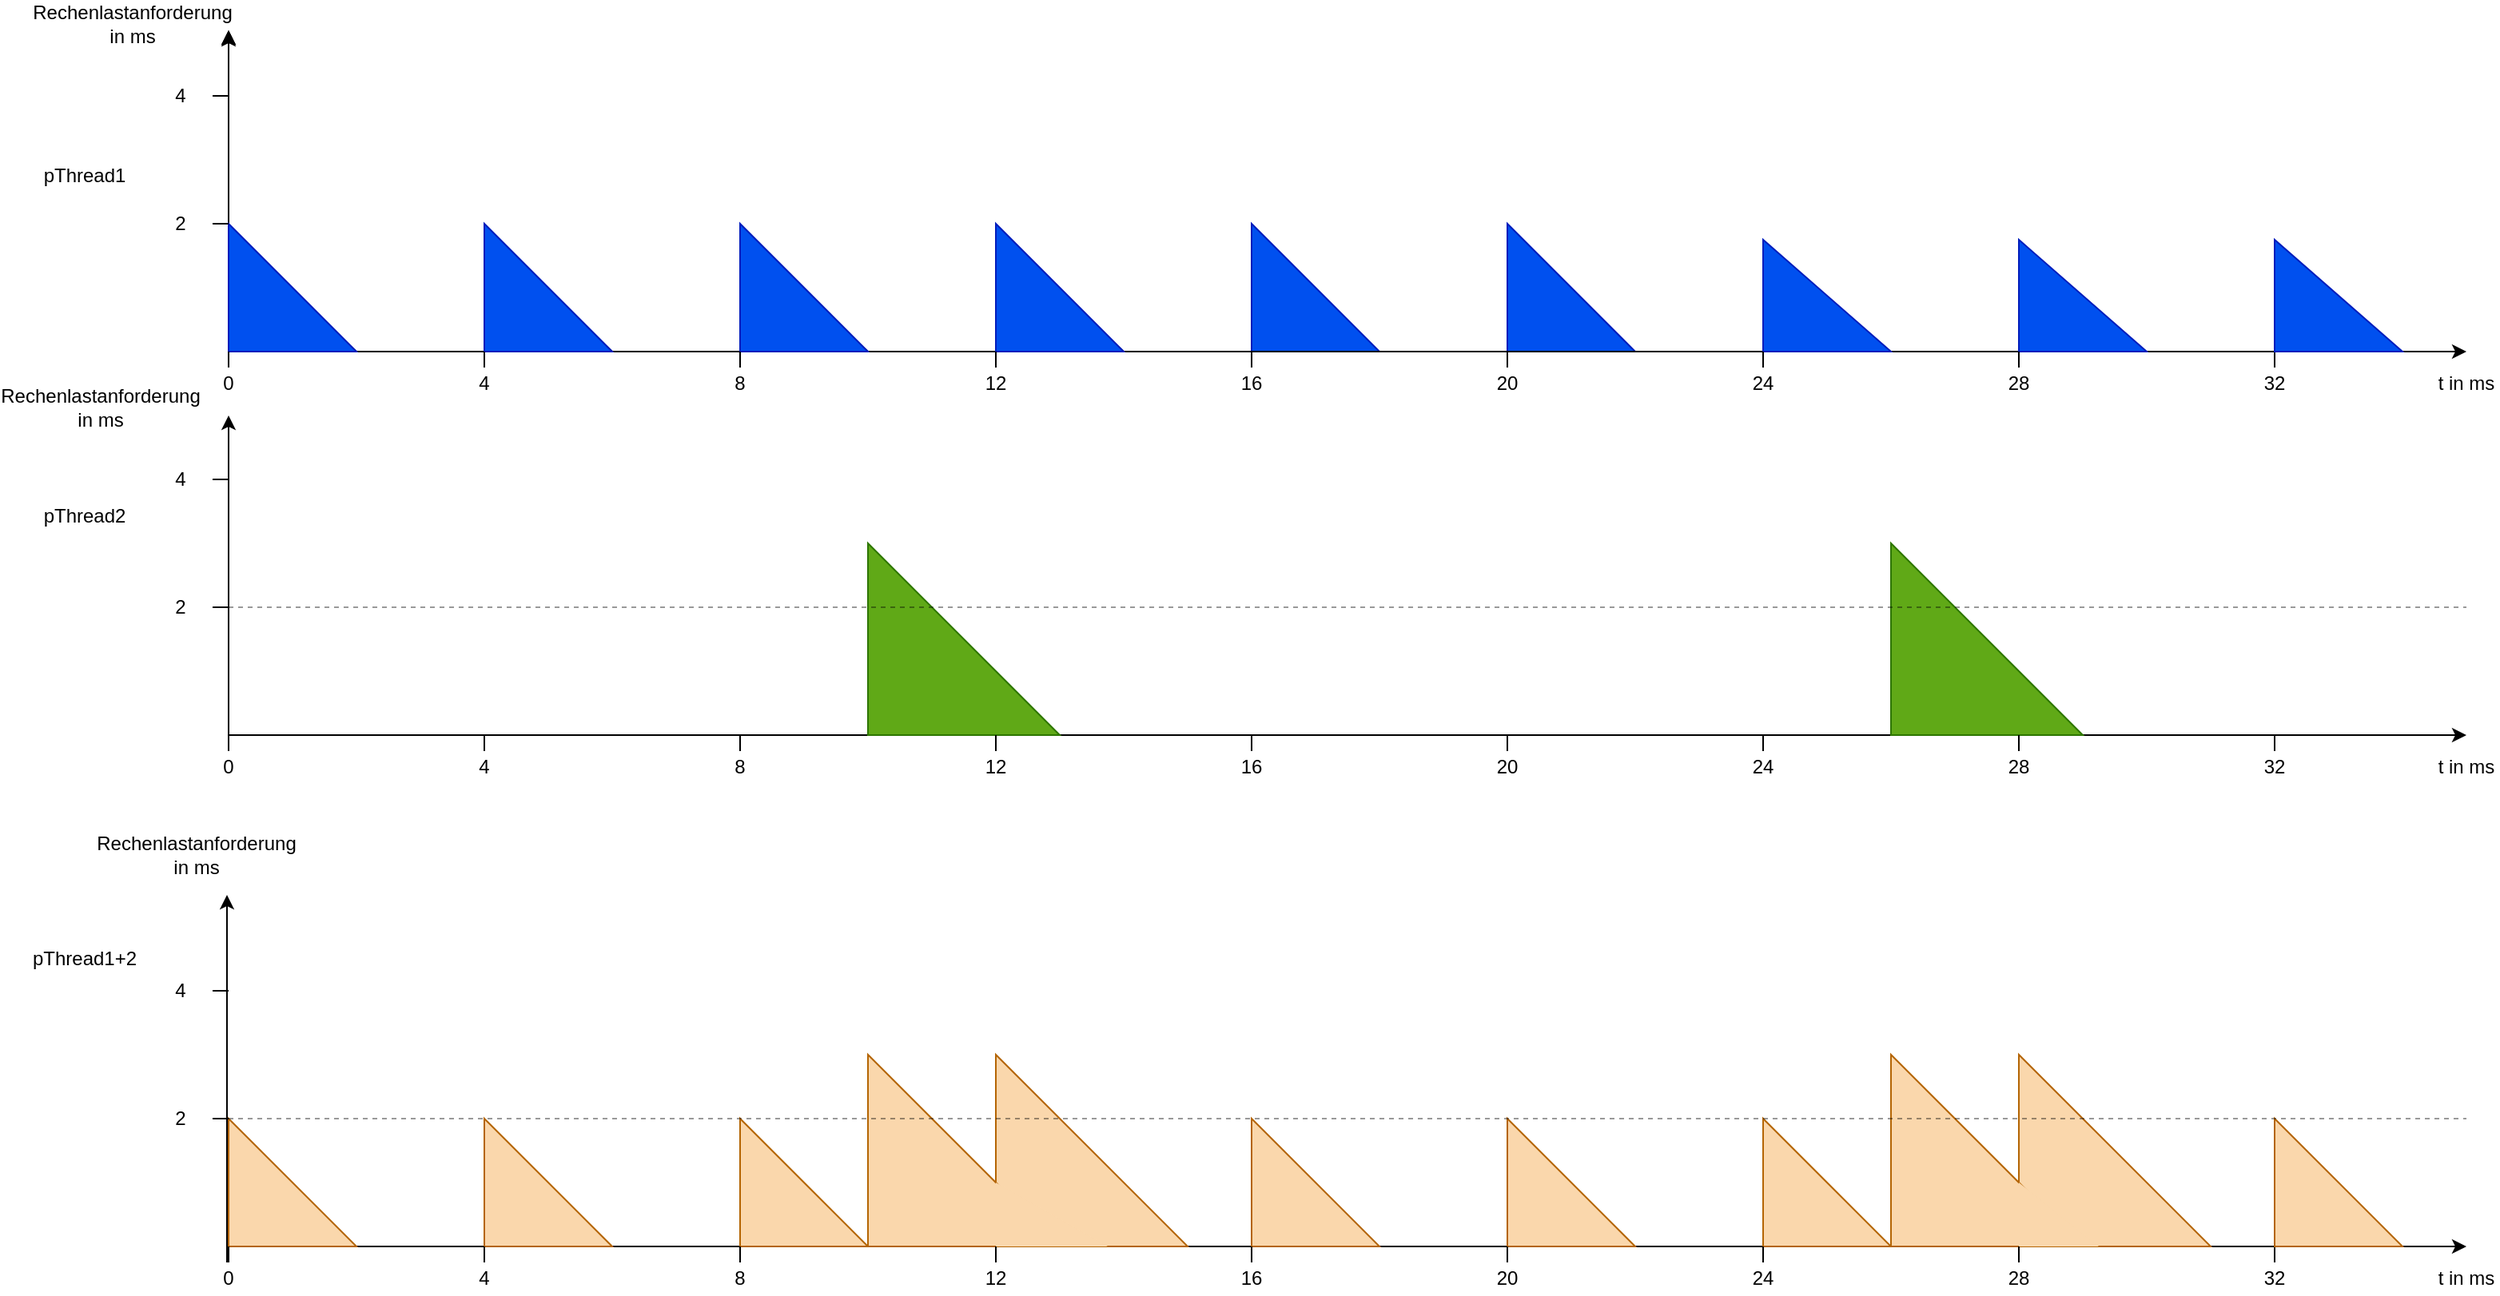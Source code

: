 <mxfile version="13.2.3" type="device"><diagram id="YKg0JrXDvyZFIdth-BOK" name="Page-1"><mxGraphModel dx="2426" dy="1354" grid="1" gridSize="10" guides="1" tooltips="1" connect="1" arrows="1" fold="1" page="1" pageScale="1" pageWidth="827" pageHeight="1169" math="0" shadow="0"><root><mxCell id="0"/><mxCell id="1" parent="0"/><mxCell id="84jDR5Pz_kctb_Nm5rHu-6" value="" style="endArrow=classic;html=1;" parent="1" edge="1"><mxGeometry width="50" height="50" relative="1" as="geometry"><mxPoint x="160" y="240" as="sourcePoint"/><mxPoint x="160" y="40" as="targetPoint"/></mxGeometry></mxCell><mxCell id="84jDR5Pz_kctb_Nm5rHu-12" value="" style="verticalLabelPosition=bottom;verticalAlign=top;html=1;shape=mxgraph.basic.orthogonal_triangle" parent="1" vertex="1"><mxGeometry x="160" y="170" width="80" height="70" as="geometry"/></mxCell><mxCell id="84jDR5Pz_kctb_Nm5rHu-14" value="" style="verticalLabelPosition=bottom;verticalAlign=top;html=1;shape=mxgraph.basic.orthogonal_triangle" parent="1" vertex="1"><mxGeometry x="320" y="170" width="80" height="70" as="geometry"/></mxCell><mxCell id="84jDR5Pz_kctb_Nm5rHu-15" value="" style="verticalLabelPosition=bottom;verticalAlign=top;html=1;shape=mxgraph.basic.orthogonal_triangle" parent="1" vertex="1"><mxGeometry x="480" y="170" width="80" height="70" as="geometry"/></mxCell><mxCell id="84jDR5Pz_kctb_Nm5rHu-16" value="" style="verticalLabelPosition=bottom;verticalAlign=top;html=1;shape=mxgraph.basic.orthogonal_triangle" parent="1" vertex="1"><mxGeometry x="640" y="170" width="80" height="70" as="geometry"/></mxCell><mxCell id="84jDR5Pz_kctb_Nm5rHu-17" value="" style="verticalLabelPosition=bottom;verticalAlign=top;html=1;shape=mxgraph.basic.orthogonal_triangle;fillColor=#0050ef;strokeColor=#001DBC;fontColor=#ffffff;" parent="1" vertex="1"><mxGeometry x="800" y="160" width="80" height="80" as="geometry"/></mxCell><mxCell id="84jDR5Pz_kctb_Nm5rHu-18" value="" style="verticalLabelPosition=bottom;verticalAlign=top;html=1;shape=mxgraph.basic.orthogonal_triangle;fillColor=#0050ef;strokeColor=#001DBC;fontColor=#ffffff;" parent="1" vertex="1"><mxGeometry x="960" y="160" width="80" height="80" as="geometry"/></mxCell><mxCell id="84jDR5Pz_kctb_Nm5rHu-20" value="" style="endArrow=classic;html=1;" parent="1" edge="1"><mxGeometry width="50" height="50" relative="1" as="geometry"><mxPoint x="160" y="239" as="sourcePoint"/><mxPoint x="160" y="39" as="targetPoint"/></mxGeometry></mxCell><mxCell id="84jDR5Pz_kctb_Nm5rHu-22" value="" style="endArrow=classic;html=1;" parent="1" edge="1"><mxGeometry width="50" height="50" relative="1" as="geometry"><mxPoint x="160" y="239" as="sourcePoint"/><mxPoint x="160" y="39" as="targetPoint"/></mxGeometry></mxCell><mxCell id="84jDR5Pz_kctb_Nm5rHu-23" value="" style="verticalLabelPosition=bottom;verticalAlign=top;html=1;shape=mxgraph.basic.orthogonal_triangle" parent="1" vertex="1"><mxGeometry x="320" y="170" width="80" height="70" as="geometry"/></mxCell><mxCell id="84jDR5Pz_kctb_Nm5rHu-24" value="" style="endArrow=classic;html=1;exitX=0;exitY=1;exitDx=0;exitDy=0;exitPerimeter=0;" parent="1" edge="1" source="84jDR5Pz_kctb_Nm5rHu-27"><mxGeometry width="50" height="50" relative="1" as="geometry"><mxPoint x="80" y="240" as="sourcePoint"/><mxPoint x="1560" y="240" as="targetPoint"/></mxGeometry></mxCell><mxCell id="84jDR5Pz_kctb_Nm5rHu-25" value="" style="endArrow=classic;html=1;" parent="1" edge="1"><mxGeometry width="50" height="50" relative="1" as="geometry"><mxPoint x="160" y="239" as="sourcePoint"/><mxPoint x="160" y="39" as="targetPoint"/></mxGeometry></mxCell><mxCell id="84jDR5Pz_kctb_Nm5rHu-26" value="" style="verticalLabelPosition=bottom;verticalAlign=top;html=1;shape=mxgraph.basic.orthogonal_triangle;fillColor=#0050ef;strokeColor=#001DBC;fontColor=#ffffff;" parent="1" vertex="1"><mxGeometry x="320" y="160" width="80" height="80" as="geometry"/></mxCell><mxCell id="84jDR5Pz_kctb_Nm5rHu-27" value="" style="verticalLabelPosition=bottom;verticalAlign=top;html=1;shape=mxgraph.basic.orthogonal_triangle;fillColor=#0050ef;strokeColor=#001DBC;fontColor=#ffffff;" parent="1" vertex="1"><mxGeometry x="160" y="160" width="80" height="80" as="geometry"/></mxCell><mxCell id="84jDR5Pz_kctb_Nm5rHu-28" value="" style="verticalLabelPosition=bottom;verticalAlign=top;html=1;shape=mxgraph.basic.orthogonal_triangle;fillColor=#0050ef;strokeColor=#001DBC;fontColor=#ffffff;" parent="1" vertex="1"><mxGeometry x="640" y="160" width="80" height="80" as="geometry"/></mxCell><mxCell id="84jDR5Pz_kctb_Nm5rHu-29" value="" style="verticalLabelPosition=bottom;verticalAlign=top;html=1;shape=mxgraph.basic.orthogonal_triangle;fillColor=#0050ef;strokeColor=#001DBC;fontColor=#ffffff;" parent="1" vertex="1"><mxGeometry x="480" y="160" width="80" height="80" as="geometry"/></mxCell><mxCell id="84jDR5Pz_kctb_Nm5rHu-32" value="" style="endArrow=classic;html=1;" parent="1" edge="1"><mxGeometry width="50" height="50" relative="1" as="geometry"><mxPoint x="160" y="480" as="sourcePoint"/><mxPoint x="1560" y="480" as="targetPoint"/></mxGeometry></mxCell><mxCell id="84jDR5Pz_kctb_Nm5rHu-33" value="" style="endArrow=classic;html=1;" parent="1" edge="1"><mxGeometry width="50" height="50" relative="1" as="geometry"><mxPoint x="160" y="480" as="sourcePoint"/><mxPoint x="160" y="280" as="targetPoint"/></mxGeometry></mxCell><mxCell id="84jDR5Pz_kctb_Nm5rHu-37" value="" style="verticalLabelPosition=bottom;verticalAlign=top;html=1;shape=mxgraph.basic.orthogonal_triangle;fillColor=#60a917;strokeColor=#2D7600;fontColor=#ffffff;" parent="1" vertex="1"><mxGeometry x="560" y="360" width="120" height="120" as="geometry"/></mxCell><mxCell id="84jDR5Pz_kctb_Nm5rHu-40" value="" style="endArrow=classic;html=1;exitX=0;exitY=1;exitDx=0;exitDy=0;exitPerimeter=0;" parent="1" edge="1" source="84jDR5Pz_kctb_Nm5rHu-59"><mxGeometry width="50" height="50" relative="1" as="geometry"><mxPoint x="80" y="800" as="sourcePoint"/><mxPoint x="1560" y="800" as="targetPoint"/></mxGeometry></mxCell><mxCell id="84jDR5Pz_kctb_Nm5rHu-41" value="" style="endArrow=classic;html=1;" parent="1" edge="1"><mxGeometry width="50" height="50" relative="1" as="geometry"><mxPoint x="159" y="810" as="sourcePoint"/><mxPoint x="159" y="580" as="targetPoint"/></mxGeometry></mxCell><mxCell id="84jDR5Pz_kctb_Nm5rHu-46" value="" style="verticalLabelPosition=bottom;verticalAlign=top;html=1;shape=mxgraph.basic.orthogonal_triangle;fillColor=#0050ef;strokeColor=#001DBC;fontColor=#ffffff;" parent="1" vertex="1"><mxGeometry x="1120" y="170" width="80" height="70" as="geometry"/></mxCell><mxCell id="84jDR5Pz_kctb_Nm5rHu-47" value="" style="verticalLabelPosition=bottom;verticalAlign=top;html=1;shape=mxgraph.basic.orthogonal_triangle;fillColor=#0050ef;strokeColor=#001DBC;fontColor=#ffffff;" parent="1" vertex="1"><mxGeometry x="1280" y="170" width="80" height="70" as="geometry"/></mxCell><mxCell id="84jDR5Pz_kctb_Nm5rHu-48" value="" style="verticalLabelPosition=bottom;verticalAlign=top;html=1;shape=mxgraph.basic.orthogonal_triangle;fillColor=#60a917;strokeColor=#2D7600;fontColor=#ffffff;" parent="1" vertex="1"><mxGeometry x="1200" y="360" width="120" height="120" as="geometry"/></mxCell><mxCell id="84jDR5Pz_kctb_Nm5rHu-49" value="pThread1" style="text;html=1;strokeColor=none;fillColor=none;align=center;verticalAlign=middle;whiteSpace=wrap;rounded=0;" parent="1" vertex="1"><mxGeometry x="50" y="120" width="40" height="20" as="geometry"/></mxCell><mxCell id="84jDR5Pz_kctb_Nm5rHu-50" value="&lt;div&gt;pThread2&lt;/div&gt;&lt;div&gt;&lt;br&gt;&lt;/div&gt;" style="text;html=1;strokeColor=none;fillColor=none;align=center;verticalAlign=middle;whiteSpace=wrap;rounded=0;" parent="1" vertex="1"><mxGeometry x="50" y="340" width="40" height="20" as="geometry"/></mxCell><mxCell id="84jDR5Pz_kctb_Nm5rHu-51" value="&lt;div&gt;pThread1+2&lt;/div&gt;" style="text;html=1;strokeColor=none;fillColor=none;align=center;verticalAlign=middle;whiteSpace=wrap;rounded=0;" parent="1" vertex="1"><mxGeometry x="50" y="610" width="40" height="20" as="geometry"/></mxCell><mxCell id="84jDR5Pz_kctb_Nm5rHu-56" value="" style="verticalLabelPosition=bottom;verticalAlign=top;html=1;shape=mxgraph.basic.orthogonal_triangle;fillColor=#fad7ac;strokeColor=#b46504;" parent="1" vertex="1"><mxGeometry x="800" y="720" width="80" height="80" as="geometry"/></mxCell><mxCell id="84jDR5Pz_kctb_Nm5rHu-57" value="" style="verticalLabelPosition=bottom;verticalAlign=top;html=1;shape=mxgraph.basic.orthogonal_triangle;fillColor=#fad7ac;strokeColor=#b46504;" parent="1" vertex="1"><mxGeometry x="960" y="720" width="80" height="80" as="geometry"/></mxCell><mxCell id="84jDR5Pz_kctb_Nm5rHu-58" value="" style="verticalLabelPosition=bottom;verticalAlign=top;html=1;shape=mxgraph.basic.orthogonal_triangle;fillColor=#fad7ac;strokeColor=#b46504;" parent="1" vertex="1"><mxGeometry x="320" y="720" width="80" height="80" as="geometry"/></mxCell><mxCell id="84jDR5Pz_kctb_Nm5rHu-59" value="" style="verticalLabelPosition=bottom;verticalAlign=top;html=1;shape=mxgraph.basic.orthogonal_triangle;fillColor=#fad7ac;strokeColor=#b46504;" parent="1" vertex="1"><mxGeometry x="160" y="720" width="80" height="80" as="geometry"/></mxCell><mxCell id="84jDR5Pz_kctb_Nm5rHu-60" value="" style="verticalLabelPosition=bottom;verticalAlign=top;html=1;shape=mxgraph.basic.orthogonal_triangle;fillColor=#fad7ac;strokeColor=#b46504;" parent="1" vertex="1"><mxGeometry x="640" y="680" width="120" height="120" as="geometry"/></mxCell><mxCell id="84jDR5Pz_kctb_Nm5rHu-61" value="" style="verticalLabelPosition=bottom;verticalAlign=top;html=1;shape=mxgraph.basic.orthogonal_triangle;fillColor=#fad7ac;strokeColor=#b46504;" parent="1" vertex="1"><mxGeometry x="480" y="720" width="80" height="80" as="geometry"/></mxCell><mxCell id="84jDR5Pz_kctb_Nm5rHu-62" value="" style="verticalLabelPosition=bottom;verticalAlign=top;html=1;shape=mxgraph.basic.orthogonal_triangle;fillColor=#fad7ac;strokeColor=#b46504;" parent="1" vertex="1"><mxGeometry x="1120" y="720" width="80" height="80" as="geometry"/></mxCell><mxCell id="84jDR5Pz_kctb_Nm5rHu-63" value="" style="verticalLabelPosition=bottom;verticalAlign=top;html=1;shape=mxgraph.basic.orthogonal_triangle;fillColor=#fad7ac;strokeColor=#b46504;" parent="1" vertex="1"><mxGeometry x="1280" y="680" width="120" height="120" as="geometry"/></mxCell><mxCell id="84jDR5Pz_kctb_Nm5rHu-69" value="" style="verticalLabelPosition=bottom;verticalAlign=top;html=1;shape=mxgraph.basic.orthogonal_triangle;fillColor=#fad7ac;strokeColor=#b46504;" parent="1" vertex="1"><mxGeometry x="560" y="680" width="120" height="120" as="geometry"/></mxCell><mxCell id="84jDR5Pz_kctb_Nm5rHu-70" value="" style="verticalLabelPosition=bottom;verticalAlign=top;html=1;shape=mxgraph.basic.orthogonal_triangle;fillColor=#fad7ac;strokeColor=#b46504;" parent="1" vertex="1"><mxGeometry x="1200" y="680" width="120" height="120" as="geometry"/></mxCell><mxCell id="84jDR5Pz_kctb_Nm5rHu-71" value="" style="verticalLabelPosition=bottom;verticalAlign=top;html=1;shape=mxgraph.basic.orthogonal_triangle;fillColor=#fad7ac;strokeColor=none;" parent="1" vertex="1"><mxGeometry x="640" y="760" width="70" height="40" as="geometry"/></mxCell><mxCell id="84jDR5Pz_kctb_Nm5rHu-72" value="" style="verticalLabelPosition=bottom;verticalAlign=top;html=1;shape=mxgraph.basic.orthogonal_triangle;fillColor=#fad7ac;strokeColor=none;" parent="1" vertex="1"><mxGeometry x="1280" y="760" width="50" height="40" as="geometry"/></mxCell><mxCell id="84jDR5Pz_kctb_Nm5rHu-78" value="" style="endArrow=none;html=1;entryX=0;entryY=1;entryDx=0;entryDy=0;entryPerimeter=0;" parent="1" target="84jDR5Pz_kctb_Nm5rHu-28" edge="1"><mxGeometry width="50" height="50" relative="1" as="geometry"><mxPoint x="640" y="250" as="sourcePoint"/><mxPoint x="520" y="260" as="targetPoint"/></mxGeometry></mxCell><mxCell id="84jDR5Pz_kctb_Nm5rHu-79" value="" style="endArrow=none;html=1;" parent="1" edge="1"><mxGeometry width="50" height="50" relative="1" as="geometry"><mxPoint x="800" y="250" as="sourcePoint"/><mxPoint x="800" y="240" as="targetPoint"/></mxGeometry></mxCell><mxCell id="84jDR5Pz_kctb_Nm5rHu-80" value="" style="endArrow=none;html=1;" parent="1" edge="1"><mxGeometry width="50" height="50" relative="1" as="geometry"><mxPoint x="960" y="250" as="sourcePoint"/><mxPoint x="960" y="240" as="targetPoint"/></mxGeometry></mxCell><mxCell id="84jDR5Pz_kctb_Nm5rHu-81" value="" style="endArrow=none;html=1;entryX=0;entryY=1;entryDx=0;entryDy=0;entryPerimeter=0;" parent="1" target="84jDR5Pz_kctb_Nm5rHu-46" edge="1"><mxGeometry width="50" height="50" relative="1" as="geometry"><mxPoint x="1120" y="250" as="sourcePoint"/><mxPoint x="960" y="280" as="targetPoint"/></mxGeometry></mxCell><mxCell id="84jDR5Pz_kctb_Nm5rHu-83" value="" style="endArrow=none;html=1;" parent="1" edge="1"><mxGeometry width="50" height="50" relative="1" as="geometry"><mxPoint x="1280" y="250" as="sourcePoint"/><mxPoint x="1280" y="240" as="targetPoint"/></mxGeometry></mxCell><mxCell id="84jDR5Pz_kctb_Nm5rHu-86" value="20" style="text;html=1;strokeColor=none;fillColor=none;align=center;verticalAlign=middle;whiteSpace=wrap;rounded=0;" parent="1" vertex="1"><mxGeometry x="940" y="250" width="40" height="20" as="geometry"/></mxCell><mxCell id="84jDR5Pz_kctb_Nm5rHu-87" value="16" style="text;html=1;strokeColor=none;fillColor=none;align=center;verticalAlign=middle;whiteSpace=wrap;rounded=0;" parent="1" vertex="1"><mxGeometry x="780" y="250" width="40" height="20" as="geometry"/></mxCell><mxCell id="84jDR5Pz_kctb_Nm5rHu-88" value="12" style="text;html=1;strokeColor=none;fillColor=none;align=center;verticalAlign=middle;whiteSpace=wrap;rounded=0;" parent="1" vertex="1"><mxGeometry x="620" y="250" width="40" height="20" as="geometry"/></mxCell><mxCell id="84jDR5Pz_kctb_Nm5rHu-91" value="28" style="text;html=1;strokeColor=none;fillColor=none;align=center;verticalAlign=middle;whiteSpace=wrap;rounded=0;" parent="1" vertex="1"><mxGeometry x="1260" y="250" width="40" height="20" as="geometry"/></mxCell><mxCell id="84jDR5Pz_kctb_Nm5rHu-92" value="24" style="text;html=1;strokeColor=none;fillColor=none;align=center;verticalAlign=middle;whiteSpace=wrap;rounded=0;" parent="1" vertex="1"><mxGeometry x="1100" y="250" width="40" height="20" as="geometry"/></mxCell><mxCell id="84jDR5Pz_kctb_Nm5rHu-112" value="" style="endArrow=none;html=1;entryX=0;entryY=1;entryDx=0;entryDy=0;entryPerimeter=0;" parent="1" edge="1"><mxGeometry width="50" height="50" relative="1" as="geometry"><mxPoint x="640" y="490" as="sourcePoint"/><mxPoint x="640" y="480" as="targetPoint"/></mxGeometry></mxCell><mxCell id="84jDR5Pz_kctb_Nm5rHu-113" value="" style="endArrow=none;html=1;" parent="1" edge="1"><mxGeometry width="50" height="50" relative="1" as="geometry"><mxPoint x="800" y="490" as="sourcePoint"/><mxPoint x="800" y="480" as="targetPoint"/></mxGeometry></mxCell><mxCell id="84jDR5Pz_kctb_Nm5rHu-114" value="" style="endArrow=none;html=1;" parent="1" edge="1"><mxGeometry width="50" height="50" relative="1" as="geometry"><mxPoint x="960" y="490" as="sourcePoint"/><mxPoint x="960" y="480" as="targetPoint"/></mxGeometry></mxCell><mxCell id="84jDR5Pz_kctb_Nm5rHu-115" value="" style="endArrow=none;html=1;entryX=0;entryY=1;entryDx=0;entryDy=0;entryPerimeter=0;" parent="1" edge="1"><mxGeometry width="50" height="50" relative="1" as="geometry"><mxPoint x="1120" y="490" as="sourcePoint"/><mxPoint x="1120" y="480" as="targetPoint"/></mxGeometry></mxCell><mxCell id="84jDR5Pz_kctb_Nm5rHu-116" value="" style="endArrow=none;html=1;" parent="1" edge="1"><mxGeometry width="50" height="50" relative="1" as="geometry"><mxPoint x="1280" y="490" as="sourcePoint"/><mxPoint x="1280" y="480" as="targetPoint"/></mxGeometry></mxCell><mxCell id="84jDR5Pz_kctb_Nm5rHu-118" value="20" style="text;html=1;strokeColor=none;fillColor=none;align=center;verticalAlign=middle;whiteSpace=wrap;rounded=0;" parent="1" vertex="1"><mxGeometry x="940" y="490" width="40" height="20" as="geometry"/></mxCell><mxCell id="84jDR5Pz_kctb_Nm5rHu-119" value="16" style="text;html=1;strokeColor=none;fillColor=none;align=center;verticalAlign=middle;whiteSpace=wrap;rounded=0;" parent="1" vertex="1"><mxGeometry x="780" y="490" width="40" height="20" as="geometry"/></mxCell><mxCell id="84jDR5Pz_kctb_Nm5rHu-120" value="12" style="text;html=1;strokeColor=none;fillColor=none;align=center;verticalAlign=middle;whiteSpace=wrap;rounded=0;" parent="1" vertex="1"><mxGeometry x="620" y="490" width="40" height="20" as="geometry"/></mxCell><mxCell id="84jDR5Pz_kctb_Nm5rHu-123" value="28" style="text;html=1;strokeColor=none;fillColor=none;align=center;verticalAlign=middle;whiteSpace=wrap;rounded=0;" parent="1" vertex="1"><mxGeometry x="1260" y="490" width="40" height="20" as="geometry"/></mxCell><mxCell id="84jDR5Pz_kctb_Nm5rHu-124" value="24" style="text;html=1;strokeColor=none;fillColor=none;align=center;verticalAlign=middle;whiteSpace=wrap;rounded=0;" parent="1" vertex="1"><mxGeometry x="1100" y="490" width="40" height="20" as="geometry"/></mxCell><mxCell id="84jDR5Pz_kctb_Nm5rHu-125" value="" style="endArrow=none;html=1;entryX=0;entryY=1;entryDx=0;entryDy=0;entryPerimeter=0;" parent="1" edge="1"><mxGeometry width="50" height="50" relative="1" as="geometry"><mxPoint x="160" y="810" as="sourcePoint"/><mxPoint x="160" y="800" as="targetPoint"/></mxGeometry></mxCell><mxCell id="84jDR5Pz_kctb_Nm5rHu-126" value="" style="endArrow=none;html=1;" parent="1" edge="1"><mxGeometry width="50" height="50" relative="1" as="geometry"><mxPoint x="320" y="810" as="sourcePoint"/><mxPoint x="320" y="800" as="targetPoint"/></mxGeometry></mxCell><mxCell id="84jDR5Pz_kctb_Nm5rHu-127" value="" style="endArrow=none;html=1;entryX=0;entryY=1;entryDx=0;entryDy=0;entryPerimeter=0;" parent="1" edge="1"><mxGeometry width="50" height="50" relative="1" as="geometry"><mxPoint x="480" y="810" as="sourcePoint"/><mxPoint x="480" y="800" as="targetPoint"/></mxGeometry></mxCell><mxCell id="84jDR5Pz_kctb_Nm5rHu-128" value="" style="endArrow=none;html=1;entryX=0;entryY=1;entryDx=0;entryDy=0;entryPerimeter=0;" parent="1" edge="1"><mxGeometry width="50" height="50" relative="1" as="geometry"><mxPoint x="640" y="810" as="sourcePoint"/><mxPoint x="640" y="800" as="targetPoint"/></mxGeometry></mxCell><mxCell id="84jDR5Pz_kctb_Nm5rHu-129" value="" style="endArrow=none;html=1;" parent="1" edge="1"><mxGeometry width="50" height="50" relative="1" as="geometry"><mxPoint x="800" y="810" as="sourcePoint"/><mxPoint x="800" y="800" as="targetPoint"/></mxGeometry></mxCell><mxCell id="84jDR5Pz_kctb_Nm5rHu-130" value="" style="endArrow=none;html=1;" parent="1" edge="1"><mxGeometry width="50" height="50" relative="1" as="geometry"><mxPoint x="960" y="810" as="sourcePoint"/><mxPoint x="960" y="800" as="targetPoint"/></mxGeometry></mxCell><mxCell id="84jDR5Pz_kctb_Nm5rHu-131" value="" style="endArrow=none;html=1;entryX=0;entryY=1;entryDx=0;entryDy=0;entryPerimeter=0;" parent="1" edge="1"><mxGeometry width="50" height="50" relative="1" as="geometry"><mxPoint x="1120" y="810" as="sourcePoint"/><mxPoint x="1120" y="800" as="targetPoint"/></mxGeometry></mxCell><mxCell id="84jDR5Pz_kctb_Nm5rHu-132" value="" style="endArrow=none;html=1;" parent="1" edge="1"><mxGeometry width="50" height="50" relative="1" as="geometry"><mxPoint x="1280" y="810" as="sourcePoint"/><mxPoint x="1280" y="800" as="targetPoint"/></mxGeometry></mxCell><mxCell id="84jDR5Pz_kctb_Nm5rHu-133" value="0" style="text;html=1;strokeColor=none;fillColor=none;align=center;verticalAlign=middle;whiteSpace=wrap;rounded=0;" parent="1" vertex="1"><mxGeometry x="140" y="810" width="40" height="20" as="geometry"/></mxCell><mxCell id="84jDR5Pz_kctb_Nm5rHu-134" value="20" style="text;html=1;strokeColor=none;fillColor=none;align=center;verticalAlign=middle;whiteSpace=wrap;rounded=0;" parent="1" vertex="1"><mxGeometry x="940" y="810" width="40" height="20" as="geometry"/></mxCell><mxCell id="84jDR5Pz_kctb_Nm5rHu-135" value="16" style="text;html=1;strokeColor=none;fillColor=none;align=center;verticalAlign=middle;whiteSpace=wrap;rounded=0;" parent="1" vertex="1"><mxGeometry x="780" y="810" width="40" height="20" as="geometry"/></mxCell><mxCell id="84jDR5Pz_kctb_Nm5rHu-136" value="12" style="text;html=1;strokeColor=none;fillColor=none;align=center;verticalAlign=middle;whiteSpace=wrap;rounded=0;" parent="1" vertex="1"><mxGeometry x="620" y="810" width="40" height="20" as="geometry"/></mxCell><mxCell id="84jDR5Pz_kctb_Nm5rHu-137" value="8" style="text;html=1;strokeColor=none;fillColor=none;align=center;verticalAlign=middle;whiteSpace=wrap;rounded=0;" parent="1" vertex="1"><mxGeometry x="460" y="810" width="40" height="20" as="geometry"/></mxCell><mxCell id="84jDR5Pz_kctb_Nm5rHu-138" value="4" style="text;html=1;strokeColor=none;fillColor=none;align=center;verticalAlign=middle;whiteSpace=wrap;rounded=0;" parent="1" vertex="1"><mxGeometry x="300" y="810" width="40" height="20" as="geometry"/></mxCell><mxCell id="84jDR5Pz_kctb_Nm5rHu-139" value="28" style="text;html=1;strokeColor=none;fillColor=none;align=center;verticalAlign=middle;whiteSpace=wrap;rounded=0;" parent="1" vertex="1"><mxGeometry x="1260" y="810" width="40" height="20" as="geometry"/></mxCell><mxCell id="84jDR5Pz_kctb_Nm5rHu-140" value="24" style="text;html=1;strokeColor=none;fillColor=none;align=center;verticalAlign=middle;whiteSpace=wrap;rounded=0;" parent="1" vertex="1"><mxGeometry x="1100" y="810" width="40" height="20" as="geometry"/></mxCell><mxCell id="84jDR5Pz_kctb_Nm5rHu-141" value="" style="endArrow=none;html=1;" parent="1" edge="1"><mxGeometry width="50" height="50" relative="1" as="geometry"><mxPoint x="1440" y="810" as="sourcePoint"/><mxPoint x="1440" y="800" as="targetPoint"/></mxGeometry></mxCell><mxCell id="84jDR5Pz_kctb_Nm5rHu-142" value="32" style="text;html=1;strokeColor=none;fillColor=none;align=center;verticalAlign=middle;whiteSpace=wrap;rounded=0;" parent="1" vertex="1"><mxGeometry x="1420" y="810" width="40" height="20" as="geometry"/></mxCell><mxCell id="84jDR5Pz_kctb_Nm5rHu-145" value="" style="endArrow=none;html=1;" parent="1" edge="1"><mxGeometry width="50" height="50" relative="1" as="geometry"><mxPoint x="1440" y="490" as="sourcePoint"/><mxPoint x="1440" y="480" as="targetPoint"/></mxGeometry></mxCell><mxCell id="84jDR5Pz_kctb_Nm5rHu-146" value="32" style="text;html=1;strokeColor=none;fillColor=none;align=center;verticalAlign=middle;whiteSpace=wrap;rounded=0;" parent="1" vertex="1"><mxGeometry x="1420" y="490" width="40" height="20" as="geometry"/></mxCell><mxCell id="84jDR5Pz_kctb_Nm5rHu-147" value="" style="endArrow=none;html=1;" parent="1" edge="1"><mxGeometry width="50" height="50" relative="1" as="geometry"><mxPoint x="1440" y="250" as="sourcePoint"/><mxPoint x="1440" y="240" as="targetPoint"/></mxGeometry></mxCell><mxCell id="84jDR5Pz_kctb_Nm5rHu-148" value="32" style="text;html=1;strokeColor=none;fillColor=none;align=center;verticalAlign=middle;whiteSpace=wrap;rounded=0;" parent="1" vertex="1"><mxGeometry x="1420" y="250" width="40" height="20" as="geometry"/></mxCell><mxCell id="84jDR5Pz_kctb_Nm5rHu-149" value="" style="verticalLabelPosition=bottom;verticalAlign=top;html=1;shape=mxgraph.basic.orthogonal_triangle;fillColor=#0050ef;strokeColor=#001DBC;fontColor=#ffffff;" parent="1" vertex="1"><mxGeometry x="1440" y="170" width="80" height="70" as="geometry"/></mxCell><mxCell id="84jDR5Pz_kctb_Nm5rHu-150" value="" style="verticalLabelPosition=bottom;verticalAlign=top;html=1;shape=mxgraph.basic.orthogonal_triangle;fillColor=#fad7ac;strokeColor=#b46504;" parent="1" vertex="1"><mxGeometry x="1440" y="720" width="80" height="80" as="geometry"/></mxCell><mxCell id="84jDR5Pz_kctb_Nm5rHu-151" value="t in ms" style="text;html=1;strokeColor=none;fillColor=none;align=center;verticalAlign=middle;whiteSpace=wrap;rounded=0;" parent="1" vertex="1"><mxGeometry x="1540" y="810" width="40" height="20" as="geometry"/></mxCell><mxCell id="84jDR5Pz_kctb_Nm5rHu-152" value="t in ms" style="text;html=1;strokeColor=none;fillColor=none;align=center;verticalAlign=middle;whiteSpace=wrap;rounded=0;" parent="1" vertex="1"><mxGeometry x="1540" y="490" width="40" height="20" as="geometry"/></mxCell><mxCell id="84jDR5Pz_kctb_Nm5rHu-153" value="t in ms" style="text;html=1;strokeColor=none;fillColor=none;align=center;verticalAlign=middle;whiteSpace=wrap;rounded=0;" parent="1" vertex="1"><mxGeometry x="1540" y="250" width="40" height="20" as="geometry"/></mxCell><mxCell id="84jDR5Pz_kctb_Nm5rHu-155" value="" style="endArrow=none;html=1;" parent="1" edge="1"><mxGeometry width="50" height="50" relative="1" as="geometry"><mxPoint x="150" y="160" as="sourcePoint"/><mxPoint x="160" y="160" as="targetPoint"/></mxGeometry></mxCell><mxCell id="84jDR5Pz_kctb_Nm5rHu-158" value="2" style="text;html=1;strokeColor=none;fillColor=none;align=center;verticalAlign=middle;whiteSpace=wrap;rounded=0;" parent="1" vertex="1"><mxGeometry x="110" y="150" width="40" height="20" as="geometry"/></mxCell><mxCell id="84jDR5Pz_kctb_Nm5rHu-159" value="&lt;div&gt;Rechenlastanforderung&lt;/div&gt;&lt;div&gt;in ms&lt;br&gt;&lt;/div&gt;" style="text;html=1;strokeColor=none;fillColor=none;align=center;verticalAlign=middle;whiteSpace=wrap;rounded=0;" parent="1" vertex="1"><mxGeometry x="50" y="20" width="100" height="30" as="geometry"/></mxCell><mxCell id="84jDR5Pz_kctb_Nm5rHu-161" value="&lt;div&gt;Rechenlastanforderung&lt;/div&gt;&lt;div&gt;in ms&lt;br&gt;&lt;/div&gt;" style="text;html=1;strokeColor=none;fillColor=none;align=center;verticalAlign=middle;whiteSpace=wrap;rounded=0;" parent="1" vertex="1"><mxGeometry x="30" y="260" width="100" height="30" as="geometry"/></mxCell><mxCell id="84jDR5Pz_kctb_Nm5rHu-162" value="&lt;div&gt;Rechenlastanforderung&lt;/div&gt;&lt;div&gt;in ms&lt;br&gt;&lt;/div&gt;" style="text;html=1;strokeColor=none;fillColor=none;align=center;verticalAlign=middle;whiteSpace=wrap;rounded=0;" parent="1" vertex="1"><mxGeometry x="90" y="540" width="100" height="30" as="geometry"/></mxCell><mxCell id="84jDR5Pz_kctb_Nm5rHu-163" value="" style="endArrow=none;html=1;" parent="1" edge="1"><mxGeometry width="50" height="50" relative="1" as="geometry"><mxPoint x="150" y="80" as="sourcePoint"/><mxPoint x="160" y="80" as="targetPoint"/></mxGeometry></mxCell><mxCell id="84jDR5Pz_kctb_Nm5rHu-164" value="4" style="text;html=1;strokeColor=none;fillColor=none;align=center;verticalAlign=middle;whiteSpace=wrap;rounded=0;" parent="1" vertex="1"><mxGeometry x="110" y="70" width="40" height="20" as="geometry"/></mxCell><mxCell id="84jDR5Pz_kctb_Nm5rHu-165" value="" style="endArrow=none;html=1;" parent="1" edge="1"><mxGeometry width="50" height="50" relative="1" as="geometry"><mxPoint x="150" y="400" as="sourcePoint"/><mxPoint x="160" y="400" as="targetPoint"/></mxGeometry></mxCell><mxCell id="84jDR5Pz_kctb_Nm5rHu-166" value="2" style="text;html=1;strokeColor=none;fillColor=none;align=center;verticalAlign=middle;whiteSpace=wrap;rounded=0;" parent="1" vertex="1"><mxGeometry x="110" y="390" width="40" height="20" as="geometry"/></mxCell><mxCell id="84jDR5Pz_kctb_Nm5rHu-167" value="" style="endArrow=none;html=1;" parent="1" edge="1"><mxGeometry width="50" height="50" relative="1" as="geometry"><mxPoint x="150" y="320" as="sourcePoint"/><mxPoint x="160" y="320" as="targetPoint"/></mxGeometry></mxCell><mxCell id="84jDR5Pz_kctb_Nm5rHu-168" value="4" style="text;html=1;strokeColor=none;fillColor=none;align=center;verticalAlign=middle;whiteSpace=wrap;rounded=0;" parent="1" vertex="1"><mxGeometry x="110" y="310" width="40" height="20" as="geometry"/></mxCell><mxCell id="84jDR5Pz_kctb_Nm5rHu-173" value="" style="endArrow=none;html=1;" parent="1" edge="1"><mxGeometry width="50" height="50" relative="1" as="geometry"><mxPoint x="150" y="720" as="sourcePoint"/><mxPoint x="160" y="720" as="targetPoint"/></mxGeometry></mxCell><mxCell id="84jDR5Pz_kctb_Nm5rHu-174" value="2" style="text;html=1;strokeColor=none;fillColor=none;align=center;verticalAlign=middle;whiteSpace=wrap;rounded=0;" parent="1" vertex="1"><mxGeometry x="110" y="710" width="40" height="20" as="geometry"/></mxCell><mxCell id="84jDR5Pz_kctb_Nm5rHu-175" value="" style="endArrow=none;html=1;" parent="1" edge="1"><mxGeometry width="50" height="50" relative="1" as="geometry"><mxPoint x="150" y="640" as="sourcePoint"/><mxPoint x="160" y="640" as="targetPoint"/></mxGeometry></mxCell><mxCell id="84jDR5Pz_kctb_Nm5rHu-176" value="4" style="text;html=1;strokeColor=none;fillColor=none;align=center;verticalAlign=middle;whiteSpace=wrap;rounded=0;" parent="1" vertex="1"><mxGeometry x="110" y="630" width="40" height="20" as="geometry"/></mxCell><mxCell id="84jDR5Pz_kctb_Nm5rHu-177" value="" style="endArrow=none;dashed=1;html=1;opacity=40;" parent="1" edge="1"><mxGeometry width="50" height="50" relative="1" as="geometry"><mxPoint x="160" y="400" as="sourcePoint"/><mxPoint x="1560" y="400" as="targetPoint"/></mxGeometry></mxCell><mxCell id="84jDR5Pz_kctb_Nm5rHu-178" value="" style="endArrow=none;dashed=1;html=1;opacity=40;exitX=0;exitY=0;exitDx=0;exitDy=0;exitPerimeter=0;" parent="1" edge="1" source="84jDR5Pz_kctb_Nm5rHu-59"><mxGeometry width="50" height="50" relative="1" as="geometry"><mxPoint x="80" y="720" as="sourcePoint"/><mxPoint x="1560" y="720" as="targetPoint"/></mxGeometry></mxCell><mxCell id="kp2Qx3H2dfupqPO7hRQ3-3" value="" style="endArrow=none;html=1;entryX=0;entryY=1;entryDx=0;entryDy=0;entryPerimeter=0;" edge="1" parent="1"><mxGeometry width="50" height="50" relative="1" as="geometry"><mxPoint x="160" y="490" as="sourcePoint"/><mxPoint x="160" y="480" as="targetPoint"/></mxGeometry></mxCell><mxCell id="kp2Qx3H2dfupqPO7hRQ3-4" value="" style="endArrow=none;html=1;" edge="1" parent="1"><mxGeometry width="50" height="50" relative="1" as="geometry"><mxPoint x="320" y="490" as="sourcePoint"/><mxPoint x="320" y="480" as="targetPoint"/></mxGeometry></mxCell><mxCell id="kp2Qx3H2dfupqPO7hRQ3-5" value="" style="endArrow=none;html=1;entryX=0;entryY=1;entryDx=0;entryDy=0;entryPerimeter=0;" edge="1" parent="1"><mxGeometry width="50" height="50" relative="1" as="geometry"><mxPoint x="480" y="490" as="sourcePoint"/><mxPoint x="480" y="480" as="targetPoint"/></mxGeometry></mxCell><mxCell id="kp2Qx3H2dfupqPO7hRQ3-6" value="0" style="text;html=1;strokeColor=none;fillColor=none;align=center;verticalAlign=middle;whiteSpace=wrap;rounded=0;" vertex="1" parent="1"><mxGeometry x="140" y="490" width="40" height="20" as="geometry"/></mxCell><mxCell id="kp2Qx3H2dfupqPO7hRQ3-7" value="8" style="text;html=1;strokeColor=none;fillColor=none;align=center;verticalAlign=middle;whiteSpace=wrap;rounded=0;" vertex="1" parent="1"><mxGeometry x="460" y="490" width="40" height="20" as="geometry"/></mxCell><mxCell id="kp2Qx3H2dfupqPO7hRQ3-8" value="4" style="text;html=1;strokeColor=none;fillColor=none;align=center;verticalAlign=middle;whiteSpace=wrap;rounded=0;" vertex="1" parent="1"><mxGeometry x="300" y="490" width="40" height="20" as="geometry"/></mxCell><mxCell id="kp2Qx3H2dfupqPO7hRQ3-9" value="" style="endArrow=none;html=1;entryX=0;entryY=1;entryDx=0;entryDy=0;entryPerimeter=0;" edge="1" parent="1"><mxGeometry width="50" height="50" relative="1" as="geometry"><mxPoint x="160" y="250" as="sourcePoint"/><mxPoint x="160" y="240" as="targetPoint"/></mxGeometry></mxCell><mxCell id="kp2Qx3H2dfupqPO7hRQ3-10" value="" style="endArrow=none;html=1;" edge="1" parent="1"><mxGeometry width="50" height="50" relative="1" as="geometry"><mxPoint x="320" y="250" as="sourcePoint"/><mxPoint x="320" y="240" as="targetPoint"/></mxGeometry></mxCell><mxCell id="kp2Qx3H2dfupqPO7hRQ3-11" value="" style="endArrow=none;html=1;entryX=0;entryY=1;entryDx=0;entryDy=0;entryPerimeter=0;" edge="1" parent="1"><mxGeometry width="50" height="50" relative="1" as="geometry"><mxPoint x="480" y="250" as="sourcePoint"/><mxPoint x="480" y="240" as="targetPoint"/></mxGeometry></mxCell><mxCell id="kp2Qx3H2dfupqPO7hRQ3-12" value="0" style="text;html=1;strokeColor=none;fillColor=none;align=center;verticalAlign=middle;whiteSpace=wrap;rounded=0;" vertex="1" parent="1"><mxGeometry x="140" y="250" width="40" height="20" as="geometry"/></mxCell><mxCell id="kp2Qx3H2dfupqPO7hRQ3-13" value="8" style="text;html=1;strokeColor=none;fillColor=none;align=center;verticalAlign=middle;whiteSpace=wrap;rounded=0;" vertex="1" parent="1"><mxGeometry x="460" y="250" width="40" height="20" as="geometry"/></mxCell><mxCell id="kp2Qx3H2dfupqPO7hRQ3-14" value="4" style="text;html=1;strokeColor=none;fillColor=none;align=center;verticalAlign=middle;whiteSpace=wrap;rounded=0;" vertex="1" parent="1"><mxGeometry x="300" y="250" width="40" height="20" as="geometry"/></mxCell></root></mxGraphModel></diagram></mxfile>